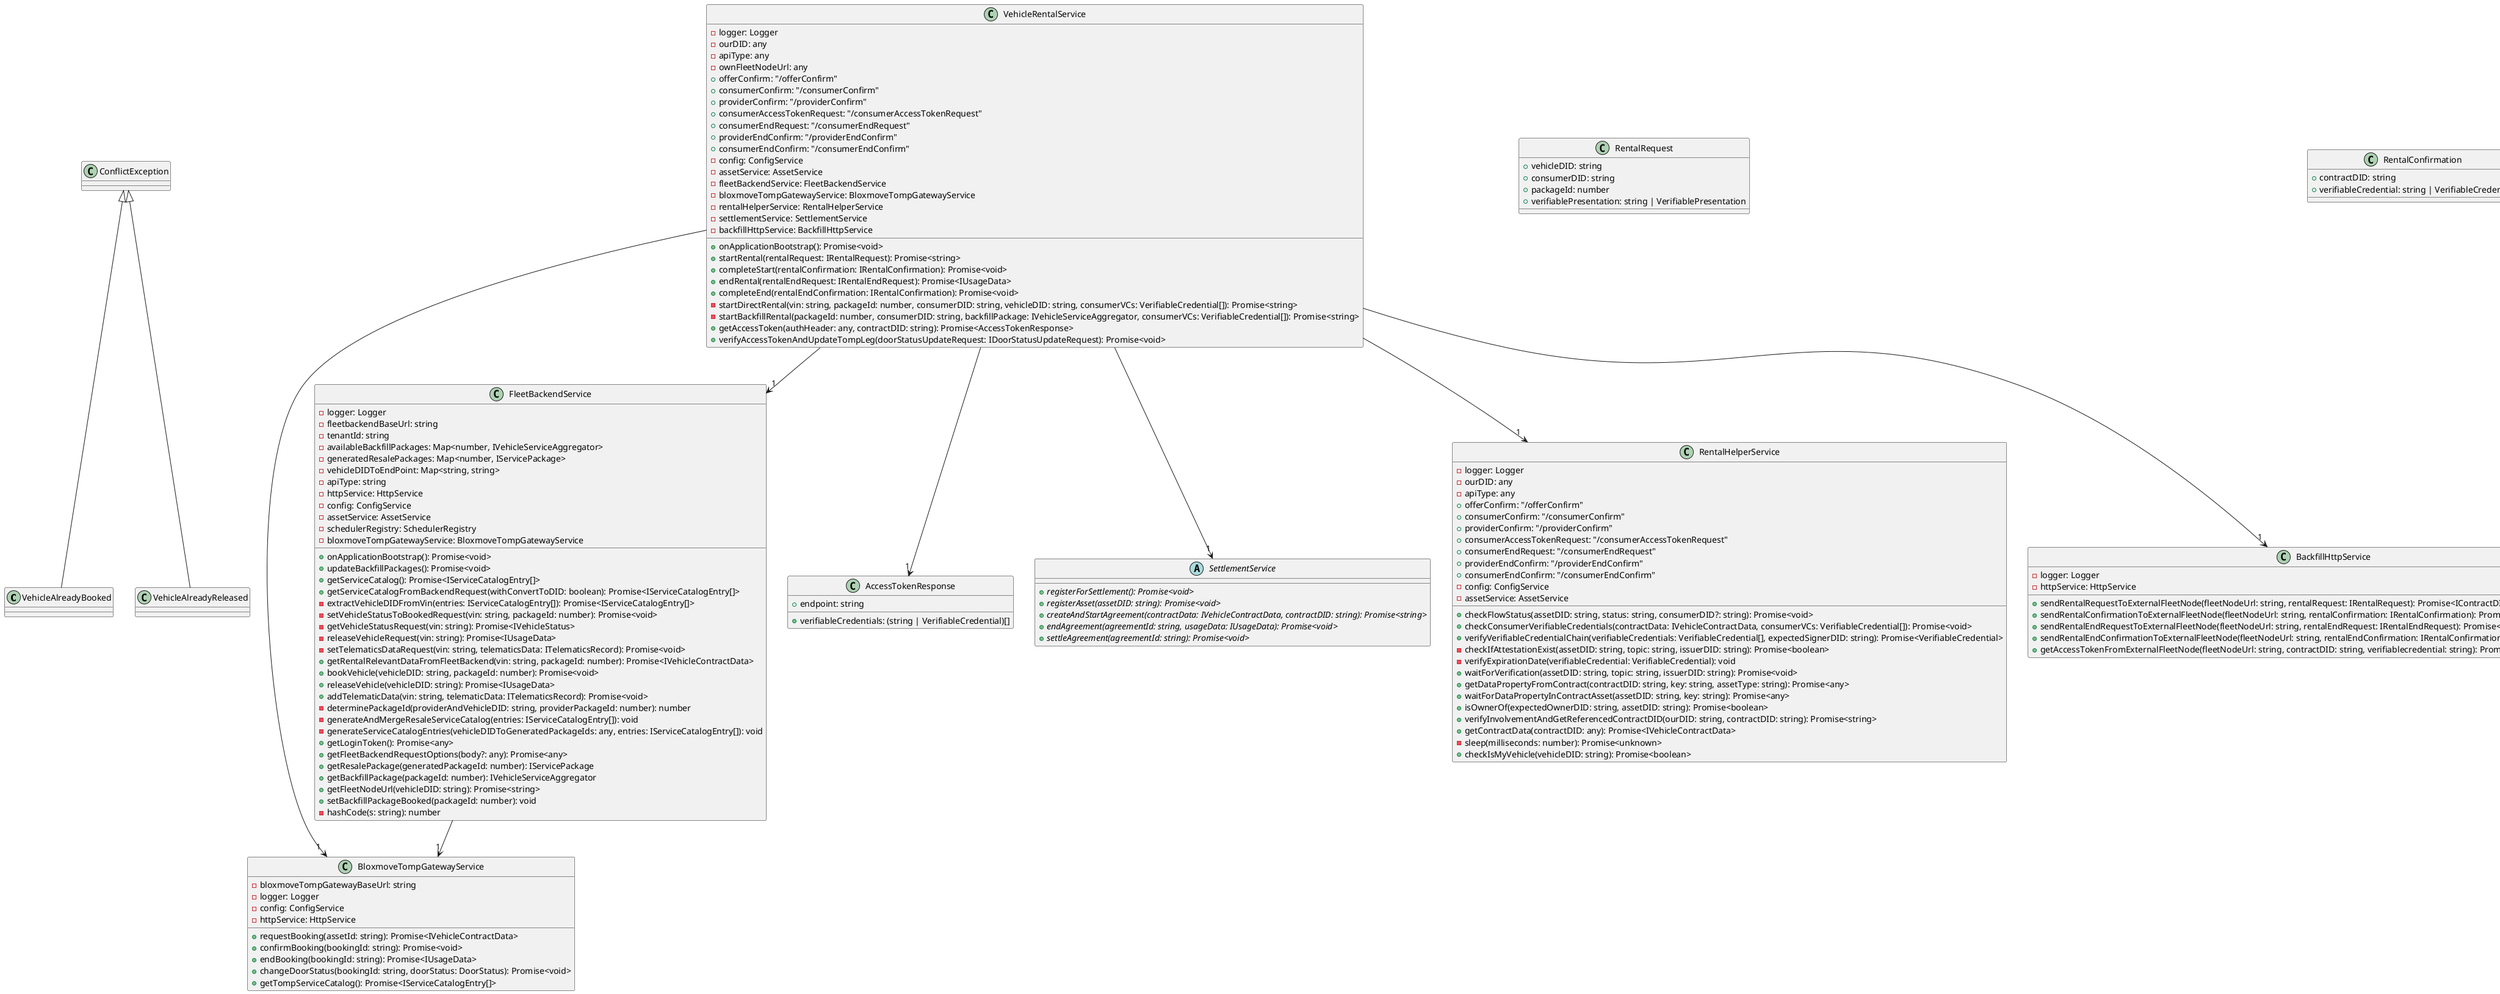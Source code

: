 @startuml
class VehicleAlreadyBooked extends ConflictException
class VehicleAlreadyReleased extends ConflictException
class BloxmoveTompGatewayService {
    -bloxmoveTompGatewayBaseUrl: string
    -logger: Logger
    -config: ConfigService
    -httpService: HttpService
    +requestBooking(assetId: string): Promise<IVehicleContractData>
    +confirmBooking(bookingId: string): Promise<void>
    +endBooking(bookingId: string): Promise<IUsageData>
    +changeDoorStatus(bookingId: string, doorStatus: DoorStatus): Promise<void>
    +getTompServiceCatalog(): Promise<IServiceCatalogEntry[]>
}
class FleetBackendService {
    -logger: Logger
    -fleetbackendBaseUrl: string
    -tenantId: string
    -availableBackfillPackages: Map<number, IVehicleServiceAggregator>
    -generatedResalePackages: Map<number, IServicePackage>
    -vehicleDIDToEndPoint: Map<string, string>
    -apiType: string
    -httpService: HttpService
    -config: ConfigService
    -assetService: AssetService
    -schedulerRegistry: SchedulerRegistry
    -bloxmoveTompGatewayService: BloxmoveTompGatewayService
    +onApplicationBootstrap(): Promise<void>
    +updateBackfillPackages(): Promise<void>
    +getServiceCatalog(): Promise<IServiceCatalogEntry[]>
    +getServiceCatalogFromBackendRequest(withConvertToDID: boolean): Promise<IServiceCatalogEntry[]>
    -extractVehicleDIDFromVin(entries: IServiceCatalogEntry[]): Promise<IServiceCatalogEntry[]>
    -setVehicleStatusToBookedRequest(vin: string, packageId: number): Promise<void>
    -getVehicleStatusRequest(vin: string): Promise<IVehicleStatus>
    -releaseVehicleRequest(vin: string): Promise<IUsageData>
    -setTelematicsDataRequest(vin: string, telematicsData: ITelematicsRecord): Promise<void>
    +getRentalRelevantDataFromFleetBackend(vin: string, packageId: number): Promise<IVehicleContractData>
    +bookVehicle(vehicleDID: string, packageId: number): Promise<void>
    +releaseVehicle(vehicleDID: string): Promise<IUsageData>
    +addTelematicData(vin: string, telematicData: ITelematicsRecord): Promise<void>
    -determinePackageId(providerAndVehicleDID: string, providerPackageId: number): number
    -generateAndMergeResaleServiceCatalog(entries: IServiceCatalogEntry[]): void
    -generateServiceCatalogEntries(vehicleDIDToGeneratedPackageIds: any, entries: IServiceCatalogEntry[]): void
    +getLoginToken(): Promise<any>
    +getFleetBackendRequestOptions(body?: any): Promise<any>
    +getResalePackage(generatedPackageId: number): IServicePackage
    +getBackfillPackage(packageId: number): IVehicleServiceAggregator
    +getFleetNodeUrl(vehicleDID: string): Promise<string>
    +setBackfillPackageBooked(packageId: number): void
    -hashCode(s: string): number
}
class AccessTokenResponse {
    +endpoint: string
    +verifiableCredentials: (string | VerifiableCredential)[]
}
class RentalRequest {
    +vehicleDID: string
    +consumerDID: string
    +packageId: number
    +verifiablePresentation: string | VerifiablePresentation
}
class RentalConfirmation {
    +contractDID: string
    +verifiableCredential: string | VerifiableCredential
}
class WrongPackageData extends ForbiddenException
abstract class SettlementService {
    +{abstract} registerForSettlement(): Promise<void>
    +{abstract} registerAsset(assetDID: string): Promise<void>
    +{abstract} createAndStartAgreement(contractData: IVehicleContractData, contractDID: string): Promise<string>
    +{abstract} endAgreement(agreementId: string, usageData: IUsageData): Promise<void>
    +{abstract} settleAgreement(agreementId: string): Promise<void>
}
class ConsumerTopicsAttestationFailedException extends ForbiddenException
class FlowWrongStatus extends HttpException
class InvalidAccessToken extends ForbiddenException
class RentalHelperService {
    -logger: Logger
    -ourDID: any
    -apiType: any
    +offerConfirm: "/offerConfirm"
    +consumerConfirm: "/consumerConfirm"
    +providerConfirm: "/providerConfirm"
    +consumerAccessTokenRequest: "/consumerAccessTokenRequest"
    +consumerEndRequest: "/consumerEndRequest"
    +providerEndConfirm: "/providerEndConfirm"
    +consumerEndConfirm: "/consumerEndConfirm"
    -config: ConfigService
    -assetService: AssetService
    +checkFlowStatus(assetDID: string, status: string, consumerDID?: string): Promise<void>
    +checkConsumerVerifiableCredentials(contractData: IVehicleContractData, consumerVCs: VerifiableCredential[]): Promise<void>
    +verifyVerifiableCredentialChain(verifiableCredentials: VerifiableCredential[], expectedSignerDID: string): Promise<VerifiableCredential>
    -checkIfAttestationExist(assetDID: string, topic: string, issuerDID: string): Promise<boolean>
    -verifyExpirationDate(verifiableCredential: VerifiableCredential): void
    +waitForVerification(assetDID: string, topic: string, issuerDID: string): Promise<void>
    +getDataPropertyFromContract(contractDID: string, key: string, assetType: string): Promise<any>
    +waitForDataPropertyInContractAsset(assetDID: string, key: string): Promise<any>
    +isOwnerOf(expectedOwnerDID: string, assetDID: string): Promise<boolean>
    +verifyInvolvementAndGetReferencedContractDID(ourDID: string, contractDID: string): Promise<string>
    +getContractData(contractDID: any): Promise<IVehicleContractData>
    -sleep(milliseconds: number): Promise<unknown>
    +checkIsMyVehicle(vehicleDID: string): Promise<boolean>
}
class BackfillHttpService {
    -logger: Logger
    -httpService: HttpService
    +sendRentalRequestToExternalFleetNode(fleetNodeUrl: string, rentalRequest: IRentalRequest): Promise<IContractDID>
    +sendRentalConfirmationToExternalFleetNode(fleetNodeUrl: string, rentalConfirmation: IRentalConfirmation): Promise<void>
    +sendRentalEndRequestToExternalFleetNode(fleetNodeUrl: string, rentalEndRequest: IRentalEndRequest): Promise<IUsageData>
    +sendRentalEndConfirmationToExternalFleetNode(fleetNodeUrl: string, rentalEndConfirmation: IRentalConfirmation): Promise<IUsageData>
    +getAccessTokenFromExternalFleetNode(fleetNodeUrl: string, contractDID: string, verifiablecredential: string): Promise<IAccessTokenResponse>
}
class VehicleRentalService {
    -logger: Logger
    -ourDID: any
    -apiType: any
    -ownFleetNodeUrl: any
    +offerConfirm: "/offerConfirm"
    +consumerConfirm: "/consumerConfirm"
    +providerConfirm: "/providerConfirm"
    +consumerAccessTokenRequest: "/consumerAccessTokenRequest"
    +consumerEndRequest: "/consumerEndRequest"
    +providerEndConfirm: "/providerEndConfirm"
    +consumerEndConfirm: "/consumerEndConfirm"
    -config: ConfigService
    -assetService: AssetService
    -fleetBackendService: FleetBackendService
    -bloxmoveTompGatewayService: BloxmoveTompGatewayService
    -rentalHelperService: RentalHelperService
    -settlementService: SettlementService
    -backfillHttpService: BackfillHttpService
    +onApplicationBootstrap(): Promise<void>
    +startRental(rentalRequest: IRentalRequest): Promise<string>
    +completeStart(rentalConfirmation: IRentalConfirmation): Promise<void>
    +endRental(rentalEndRequest: IRentalEndRequest): Promise<IUsageData>
    +completeEnd(rentalEndConfirmation: IRentalConfirmation): Promise<void>
    -startDirectRental(vin: string, packageId: number, consumerDID: string, vehicleDID: string, consumerVCs: VerifiableCredential[]): Promise<string>
    -startBackfillRental(packageId: number, consumerDID: string, backfillPackage: IVehicleServiceAggregator, consumerVCs: VerifiableCredential[]): Promise<string>
    +getAccessToken(authHeader: any, contractDID: string): Promise<AccessTokenResponse>
    +verifyAccessTokenAndUpdateTompLeg(doorStatusUpdateRequest: IDoorStatusUpdateRequest): Promise<void>
}
FleetBackendService --> "1" BloxmoveTompGatewayService
VehicleRentalService --> "1" FleetBackendService
VehicleRentalService --> "1" BloxmoveTompGatewayService
VehicleRentalService --> "1" RentalHelperService
VehicleRentalService --> "1" SettlementService
VehicleRentalService --> "1" BackfillHttpService
VehicleRentalService --> "1" AccessTokenResponse
@enduml